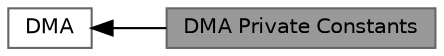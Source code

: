 digraph "DMA Private Constants"
{
 // LATEX_PDF_SIZE
  bgcolor="transparent";
  edge [fontname=Helvetica,fontsize=10,labelfontname=Helvetica,labelfontsize=10];
  node [fontname=Helvetica,fontsize=10,shape=box,height=0.2,width=0.4];
  rankdir=LR;
  Node2 [id="Node000002",label="DMA",height=0.2,width=0.4,color="grey40", fillcolor="white", style="filled",URL="$group__DMA.html",tooltip="DMA HAL module driver."];
  Node1 [id="Node000001",label="DMA Private Constants",height=0.2,width=0.4,color="gray40", fillcolor="grey60", style="filled", fontcolor="black",tooltip="DMA private defines and constants."];
  Node2->Node1 [shape=plaintext, dir="back", style="solid"];
}
